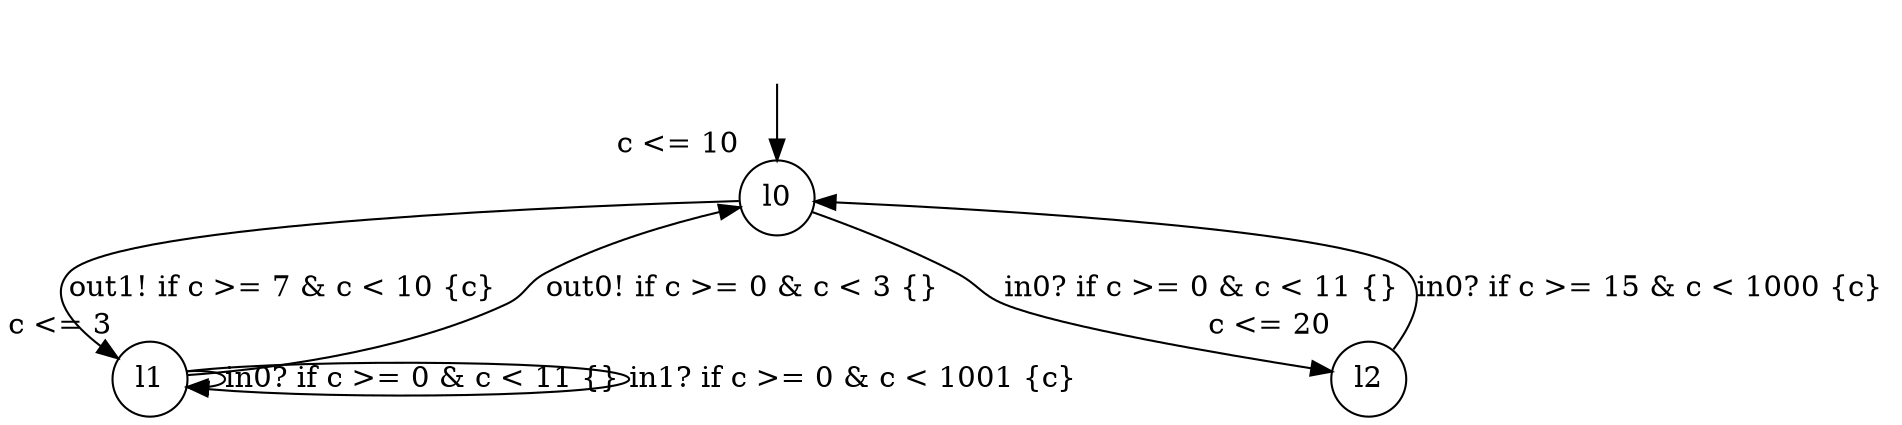 digraph g {
__start0 [label="" shape="none"];
l0 [shape="circle" margin=0 label="l0", xlabel="c <= 10"];
l1 [shape="circle" margin=0 label="l1", xlabel="c <= 3"];
l2 [shape="circle" margin=0 label="l2", xlabel="c <= 20"];
l0 -> l1 [label="out1! if c >= 7 & c < 10 {c} "];
l0 -> l2 [label="in0? if c >= 0 & c < 11 {} "];
l1 -> l1 [label="in0? if c >= 0 & c < 11 {} "];
l1 -> l1 [label="in1? if c >= 0 & c < 1001 {c} "];
l1 -> l0 [label="out0! if c >= 0 & c < 3 {} "];
l2 -> l0 [label="in0? if c >= 15 & c < 1000 {c} "];
__start0 -> l0;
}
